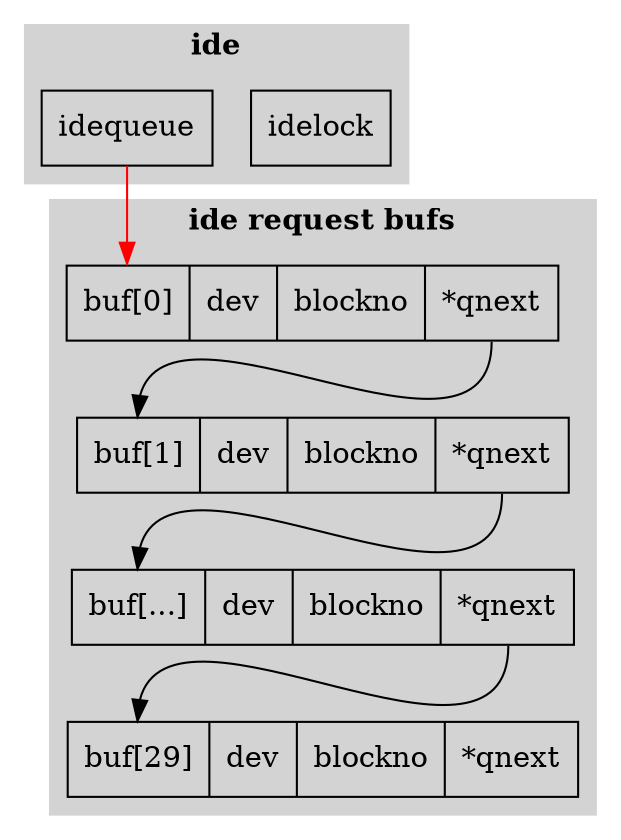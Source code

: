digraph idequeue {
  // rankdir=LR;
  node [shape=record];

  subgraph cluster_queue {
    label=<<b>ide</b>>; style=filled; color=lightgray;
    idelock[label="idelock"];
    idequeue[label="<h>idequeue"];
  }
  // bcache:b -> cluster_bufs;

  subgraph cluster_bufs {
    label=<<b>ide request bufs</b>>; style=filled; color=lightgray;
    buf1[label="<a>buf[0]  |dev|blockno|<n>*qnext"];
    buf2[label="<a>buf[1]  |dev|blockno|<n>*qnext"];
    buf3[label="<a>buf[...]|dev|blockno|<n>*qnext"];
    buf9[label="<a>buf[29] |dev|blockno|<n>*qnext"];
  }

  idequeue:h -> buf1:a [color=red];
  buf1:n     -> buf2:a [color=black];
  buf2:n     -> buf3:a [color=black];
  buf3:n     -> buf9:a [color=black];
}
